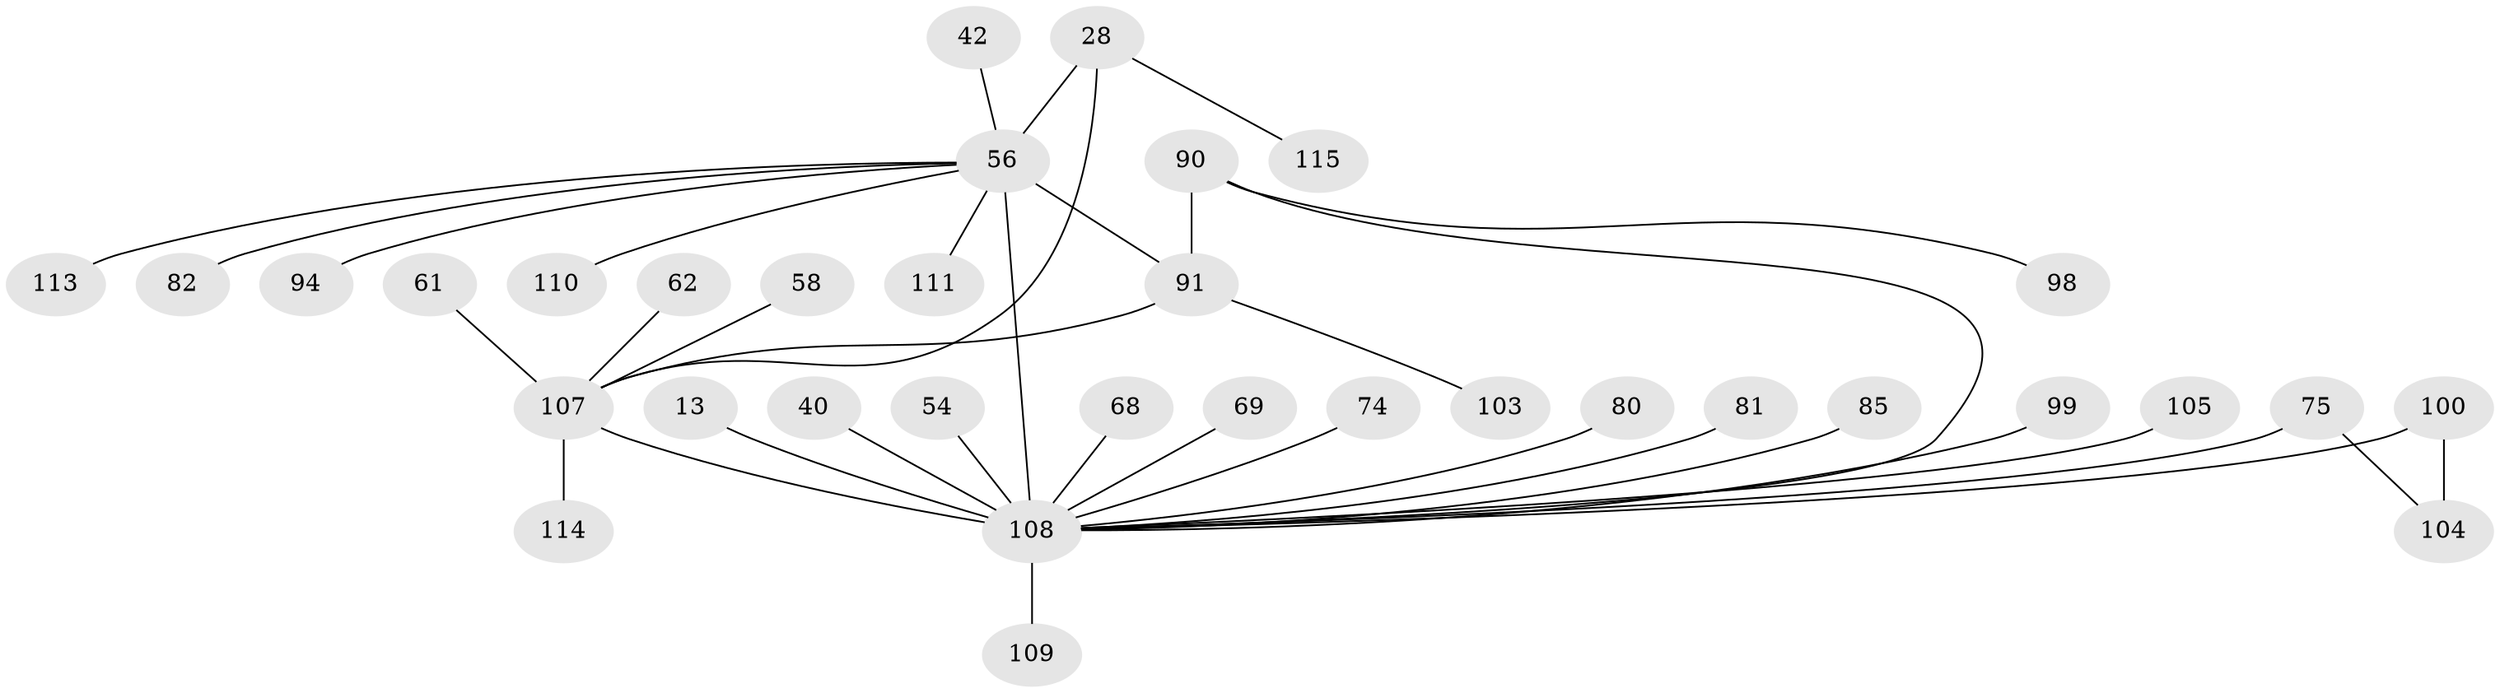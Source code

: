 // original degree distribution, {6: 0.02608695652173913, 3: 0.24347826086956523, 7: 0.008695652173913044, 9: 0.008695652173913044, 4: 0.06086956521739131, 2: 0.28695652173913044, 1: 0.3565217391304348, 5: 0.008695652173913044}
// Generated by graph-tools (version 1.1) at 2025/44/03/04/25 21:44:49]
// undirected, 34 vertices, 37 edges
graph export_dot {
graph [start="1"]
  node [color=gray90,style=filled];
  13;
  28 [super="+24"];
  40;
  42 [super="+37"];
  54;
  56 [super="+7+10"];
  58;
  61;
  62;
  68 [super="+43+55"];
  69;
  74;
  75;
  80 [super="+77"];
  81 [super="+71"];
  82;
  85;
  90 [super="+79"];
  91 [super="+73"];
  94;
  98 [super="+96"];
  99;
  100 [super="+84"];
  103 [super="+86"];
  104 [super="+35+60"];
  105;
  107 [super="+101+102+70"];
  108 [super="+92+89+64+106"];
  109;
  110;
  111 [super="+83"];
  113;
  114;
  115 [super="+112"];
  13 -- 108;
  28 -- 56 [weight=2];
  28 -- 115;
  28 -- 107;
  40 -- 108;
  42 -- 56;
  54 -- 108;
  56 -- 110;
  56 -- 113;
  56 -- 82;
  56 -- 94;
  56 -- 91;
  56 -- 108 [weight=4];
  56 -- 111;
  58 -- 107;
  61 -- 107;
  62 -- 107;
  68 -- 108;
  69 -- 108;
  74 -- 108;
  75 -- 108;
  75 -- 104;
  80 -- 108;
  81 -- 108;
  85 -- 108;
  90 -- 91 [weight=2];
  90 -- 98;
  90 -- 108;
  91 -- 103;
  91 -- 107 [weight=2];
  99 -- 108;
  100 -- 108;
  100 -- 104 [weight=2];
  105 -- 108;
  107 -- 108 [weight=5];
  107 -- 114;
  108 -- 109;
}
